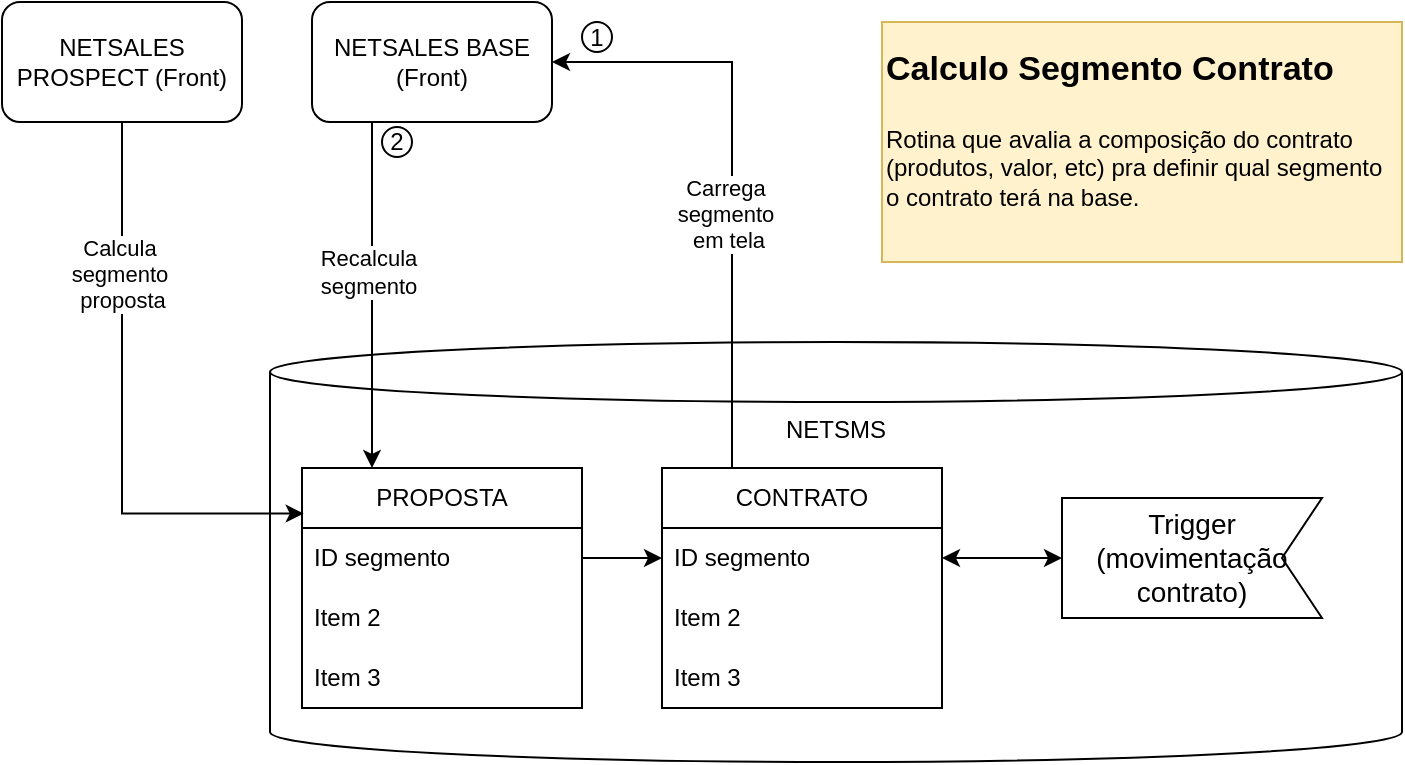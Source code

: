 <mxfile version="26.0.9">
  <diagram name="Página-1" id="RY3dJ3DXpTmM6bJiYShF">
    <mxGraphModel dx="1050" dy="522" grid="1" gridSize="10" guides="1" tooltips="1" connect="1" arrows="1" fold="1" page="1" pageScale="1" pageWidth="827" pageHeight="1169" math="0" shadow="0">
      <root>
        <mxCell id="0" />
        <mxCell id="1" parent="0" />
        <mxCell id="IjeBGspVQaXuw-QYNdMY-2" value="NETSMS" style="shape=cylinder3;whiteSpace=wrap;html=1;boundedLbl=1;backgroundOutline=1;size=15;verticalAlign=top;" vertex="1" parent="1">
          <mxGeometry x="174" y="190" width="566" height="210" as="geometry" />
        </mxCell>
        <mxCell id="IjeBGspVQaXuw-QYNdMY-1" value="NETSALES PROSPECT (Front)" style="rounded=1;whiteSpace=wrap;html=1;" vertex="1" parent="1">
          <mxGeometry x="40" y="20" width="120" height="60" as="geometry" />
        </mxCell>
        <mxCell id="IjeBGspVQaXuw-QYNdMY-16" style="edgeStyle=orthogonalEdgeStyle;rounded=0;orthogonalLoop=1;jettySize=auto;html=1;entryX=1;entryY=0.5;entryDx=0;entryDy=0;exitX=0.25;exitY=0;exitDx=0;exitDy=0;" edge="1" parent="1" source="IjeBGspVQaXuw-QYNdMY-7" target="IjeBGspVQaXuw-QYNdMY-15">
          <mxGeometry relative="1" as="geometry" />
        </mxCell>
        <mxCell id="IjeBGspVQaXuw-QYNdMY-17" value="Carrega&amp;nbsp;&lt;div&gt;segmento&amp;nbsp;&lt;/div&gt;&lt;div&gt;em tela&lt;/div&gt;" style="edgeLabel;html=1;align=center;verticalAlign=middle;resizable=0;points=[];" vertex="1" connectable="0" parent="IjeBGspVQaXuw-QYNdMY-16">
          <mxGeometry x="0.065" y="2" relative="1" as="geometry">
            <mxPoint y="29" as="offset" />
          </mxGeometry>
        </mxCell>
        <mxCell id="IjeBGspVQaXuw-QYNdMY-3" value="PROPOSTA" style="swimlane;fontStyle=0;childLayout=stackLayout;horizontal=1;startSize=30;horizontalStack=0;resizeParent=1;resizeParentMax=0;resizeLast=0;collapsible=1;marginBottom=0;whiteSpace=wrap;html=1;" vertex="1" parent="1">
          <mxGeometry x="190" y="253" width="140" height="120" as="geometry" />
        </mxCell>
        <mxCell id="IjeBGspVQaXuw-QYNdMY-4" value="ID segmento" style="text;strokeColor=none;fillColor=none;align=left;verticalAlign=middle;spacingLeft=4;spacingRight=4;overflow=hidden;points=[[0,0.5],[1,0.5]];portConstraint=eastwest;rotatable=0;whiteSpace=wrap;html=1;" vertex="1" parent="IjeBGspVQaXuw-QYNdMY-3">
          <mxGeometry y="30" width="140" height="30" as="geometry" />
        </mxCell>
        <mxCell id="IjeBGspVQaXuw-QYNdMY-5" value="Item 2" style="text;strokeColor=none;fillColor=none;align=left;verticalAlign=middle;spacingLeft=4;spacingRight=4;overflow=hidden;points=[[0,0.5],[1,0.5]];portConstraint=eastwest;rotatable=0;whiteSpace=wrap;html=1;" vertex="1" parent="IjeBGspVQaXuw-QYNdMY-3">
          <mxGeometry y="60" width="140" height="30" as="geometry" />
        </mxCell>
        <mxCell id="IjeBGspVQaXuw-QYNdMY-6" value="Item 3" style="text;strokeColor=none;fillColor=none;align=left;verticalAlign=middle;spacingLeft=4;spacingRight=4;overflow=hidden;points=[[0,0.5],[1,0.5]];portConstraint=eastwest;rotatable=0;whiteSpace=wrap;html=1;" vertex="1" parent="IjeBGspVQaXuw-QYNdMY-3">
          <mxGeometry y="90" width="140" height="30" as="geometry" />
        </mxCell>
        <mxCell id="IjeBGspVQaXuw-QYNdMY-7" value="CONTRATO" style="swimlane;fontStyle=0;childLayout=stackLayout;horizontal=1;startSize=30;horizontalStack=0;resizeParent=1;resizeParentMax=0;resizeLast=0;collapsible=1;marginBottom=0;whiteSpace=wrap;html=1;" vertex="1" parent="1">
          <mxGeometry x="370" y="253" width="140" height="120" as="geometry" />
        </mxCell>
        <mxCell id="IjeBGspVQaXuw-QYNdMY-8" value="ID segmento" style="text;strokeColor=none;fillColor=none;align=left;verticalAlign=middle;spacingLeft=4;spacingRight=4;overflow=hidden;points=[[0,0.5],[1,0.5]];portConstraint=eastwest;rotatable=0;whiteSpace=wrap;html=1;" vertex="1" parent="IjeBGspVQaXuw-QYNdMY-7">
          <mxGeometry y="30" width="140" height="30" as="geometry" />
        </mxCell>
        <mxCell id="IjeBGspVQaXuw-QYNdMY-9" value="Item 2" style="text;strokeColor=none;fillColor=none;align=left;verticalAlign=middle;spacingLeft=4;spacingRight=4;overflow=hidden;points=[[0,0.5],[1,0.5]];portConstraint=eastwest;rotatable=0;whiteSpace=wrap;html=1;" vertex="1" parent="IjeBGspVQaXuw-QYNdMY-7">
          <mxGeometry y="60" width="140" height="30" as="geometry" />
        </mxCell>
        <mxCell id="IjeBGspVQaXuw-QYNdMY-10" value="Item 3" style="text;strokeColor=none;fillColor=none;align=left;verticalAlign=middle;spacingLeft=4;spacingRight=4;overflow=hidden;points=[[0,0.5],[1,0.5]];portConstraint=eastwest;rotatable=0;whiteSpace=wrap;html=1;" vertex="1" parent="IjeBGspVQaXuw-QYNdMY-7">
          <mxGeometry y="90" width="140" height="30" as="geometry" />
        </mxCell>
        <mxCell id="IjeBGspVQaXuw-QYNdMY-11" style="edgeStyle=orthogonalEdgeStyle;rounded=0;orthogonalLoop=1;jettySize=auto;html=1;entryX=0.006;entryY=0.19;entryDx=0;entryDy=0;exitX=0.5;exitY=1;exitDx=0;exitDy=0;entryPerimeter=0;" edge="1" parent="1" source="IjeBGspVQaXuw-QYNdMY-1" target="IjeBGspVQaXuw-QYNdMY-3">
          <mxGeometry relative="1" as="geometry" />
        </mxCell>
        <mxCell id="IjeBGspVQaXuw-QYNdMY-12" value="Calcula&amp;nbsp;&lt;div&gt;segmento&amp;nbsp;&lt;/div&gt;&lt;div&gt;proposta&lt;/div&gt;" style="edgeLabel;html=1;align=center;verticalAlign=middle;resizable=0;points=[];" vertex="1" connectable="0" parent="IjeBGspVQaXuw-QYNdMY-11">
          <mxGeometry x="-0.052" y="4" relative="1" as="geometry">
            <mxPoint x="-4" y="-60" as="offset" />
          </mxGeometry>
        </mxCell>
        <mxCell id="IjeBGspVQaXuw-QYNdMY-18" style="edgeStyle=orthogonalEdgeStyle;rounded=0;orthogonalLoop=1;jettySize=auto;html=1;exitX=0.25;exitY=1;exitDx=0;exitDy=0;entryX=0.25;entryY=0;entryDx=0;entryDy=0;" edge="1" parent="1" source="IjeBGspVQaXuw-QYNdMY-15" target="IjeBGspVQaXuw-QYNdMY-3">
          <mxGeometry relative="1" as="geometry">
            <mxPoint x="295" y="240" as="targetPoint" />
          </mxGeometry>
        </mxCell>
        <mxCell id="IjeBGspVQaXuw-QYNdMY-19" value="Recalcula&lt;div&gt;segmento&lt;/div&gt;" style="edgeLabel;html=1;align=center;verticalAlign=middle;resizable=0;points=[];" vertex="1" connectable="0" parent="IjeBGspVQaXuw-QYNdMY-18">
          <mxGeometry x="-0.205" y="-2" relative="1" as="geometry">
            <mxPoint y="6" as="offset" />
          </mxGeometry>
        </mxCell>
        <mxCell id="IjeBGspVQaXuw-QYNdMY-15" value="NETSALES BASE (Front)" style="rounded=1;whiteSpace=wrap;html=1;" vertex="1" parent="1">
          <mxGeometry x="195" y="20" width="120" height="60" as="geometry" />
        </mxCell>
        <mxCell id="IjeBGspVQaXuw-QYNdMY-20" style="edgeStyle=orthogonalEdgeStyle;rounded=0;orthogonalLoop=1;jettySize=auto;html=1;" edge="1" parent="1" source="IjeBGspVQaXuw-QYNdMY-4" target="IjeBGspVQaXuw-QYNdMY-8">
          <mxGeometry relative="1" as="geometry" />
        </mxCell>
        <mxCell id="IjeBGspVQaXuw-QYNdMY-21" value="Trigger (movimentação contrato)" style="html=1;shape=mxgraph.infographic.ribbonSimple;notch1=20;notch2=0;align=center;verticalAlign=middle;fontSize=14;fontStyle=0;flipH=1;fillColor=#FFFFFF;whiteSpace=wrap;" vertex="1" parent="1">
          <mxGeometry x="570" y="268" width="130" height="60" as="geometry" />
        </mxCell>
        <mxCell id="IjeBGspVQaXuw-QYNdMY-22" style="edgeStyle=orthogonalEdgeStyle;rounded=0;orthogonalLoop=1;jettySize=auto;html=1;startArrow=classic;startFill=1;" edge="1" parent="1" source="IjeBGspVQaXuw-QYNdMY-8" target="IjeBGspVQaXuw-QYNdMY-21">
          <mxGeometry relative="1" as="geometry" />
        </mxCell>
        <mxCell id="IjeBGspVQaXuw-QYNdMY-23" value="&lt;h1 style=&quot;margin-top: 0px;&quot;&gt;&lt;font style=&quot;font-size: 17px;&quot;&gt;Calculo Segmento Contrato&lt;/font&gt;&lt;/h1&gt;&lt;p&gt;Rotina que avalia a composição do contrato (produtos, valor, etc) pra definir qual segmento o contrato terá na base.&lt;/p&gt;" style="text;html=1;whiteSpace=wrap;overflow=hidden;rounded=0;strokeColor=#d6b656;fillColor=#fff2cc;" vertex="1" parent="1">
          <mxGeometry x="480" y="30" width="260" height="120" as="geometry" />
        </mxCell>
        <mxCell id="IjeBGspVQaXuw-QYNdMY-24" value="1" style="ellipse;whiteSpace=wrap;html=1;aspect=fixed;" vertex="1" parent="1">
          <mxGeometry x="330" y="30" width="15" height="15" as="geometry" />
        </mxCell>
        <mxCell id="IjeBGspVQaXuw-QYNdMY-25" value="2" style="ellipse;whiteSpace=wrap;html=1;aspect=fixed;" vertex="1" parent="1">
          <mxGeometry x="230" y="82.5" width="15" height="15" as="geometry" />
        </mxCell>
      </root>
    </mxGraphModel>
  </diagram>
</mxfile>

